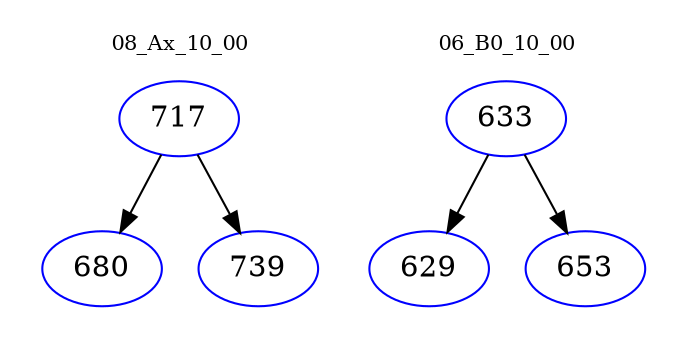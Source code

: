 digraph{
subgraph cluster_0 {
color = white
label = "08_Ax_10_00";
fontsize=10;
T0_717 [label="717", color="blue"]
T0_717 -> T0_680 [color="black"]
T0_680 [label="680", color="blue"]
T0_717 -> T0_739 [color="black"]
T0_739 [label="739", color="blue"]
}
subgraph cluster_1 {
color = white
label = "06_B0_10_00";
fontsize=10;
T1_633 [label="633", color="blue"]
T1_633 -> T1_629 [color="black"]
T1_629 [label="629", color="blue"]
T1_633 -> T1_653 [color="black"]
T1_653 [label="653", color="blue"]
}
}
